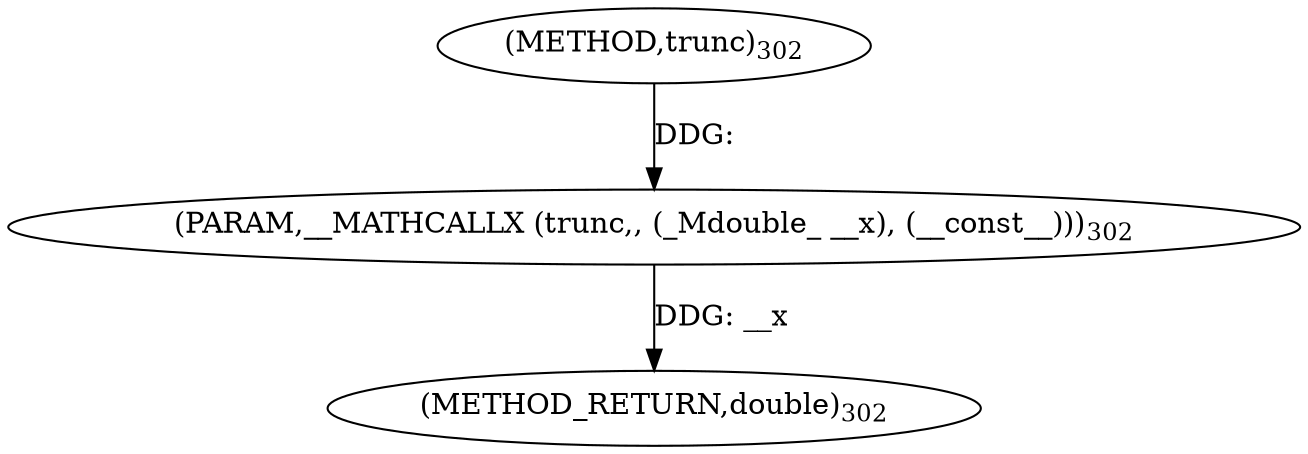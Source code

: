 digraph "trunc" {  
"20614" [label = <(METHOD,trunc)<SUB>302</SUB>> ]
"20616" [label = <(METHOD_RETURN,double)<SUB>302</SUB>> ]
"20615" [label = <(PARAM,__MATHCALLX (trunc,, (_Mdouble_ __x), (__const__)))<SUB>302</SUB>> ]
  "20615" -> "20616"  [ label = "DDG: __x"] 
  "20614" -> "20615"  [ label = "DDG: "] 
}
